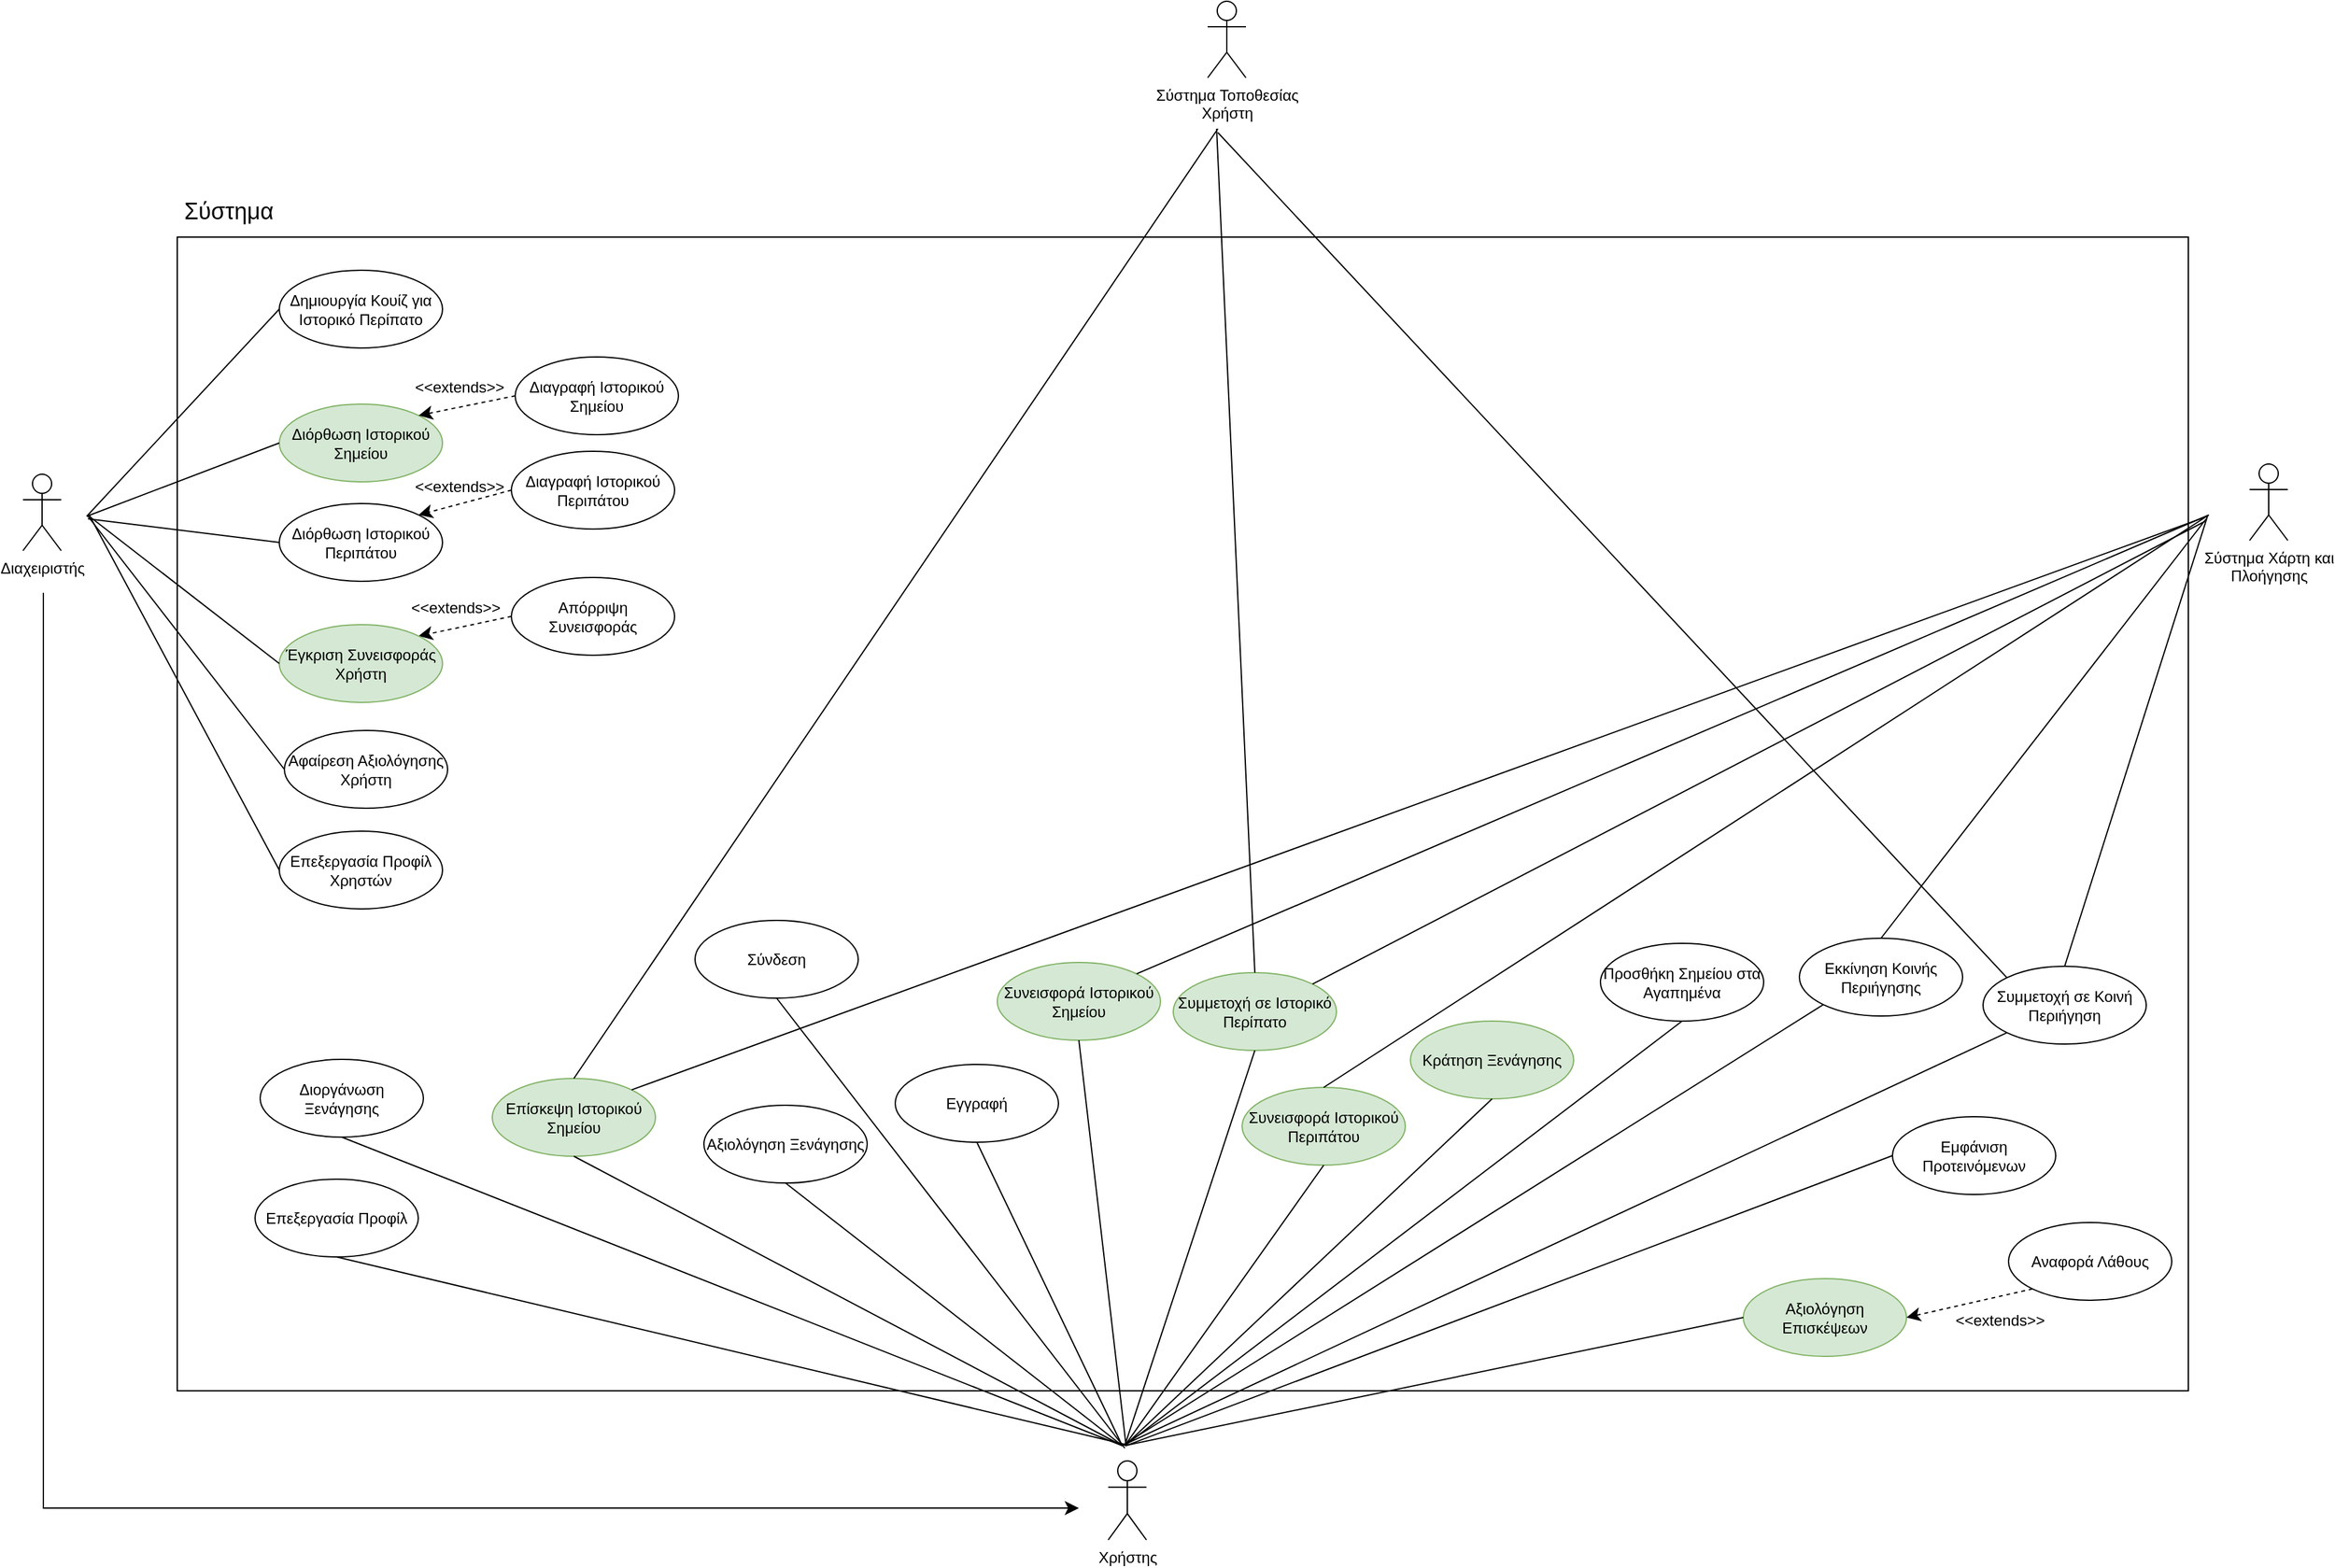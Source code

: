 <mxfile version="24.4.4" type="device">
  <diagram name="Page-1" id="uMqA1R6x-6Gs1QEI-oIA">
    <mxGraphModel dx="1800" dy="1599" grid="0" gridSize="10" guides="1" tooltips="1" connect="1" arrows="1" fold="1" page="0" pageScale="1" pageWidth="827" pageHeight="1169" math="0" shadow="0">
      <root>
        <mxCell id="0" />
        <mxCell id="1" parent="0" />
        <mxCell id="FWMYH-VB2yFF3loCDDfO-70" value="" style="rounded=0;whiteSpace=wrap;html=1;fillColor=none;" parent="1" vertex="1">
          <mxGeometry x="-171" y="-266" width="1577" height="905" as="geometry" />
        </mxCell>
        <mxCell id="FWMYH-VB2yFF3loCDDfO-71" value="Δημιουργία Κουίζ για&lt;br&gt;Ιστορικό Περίπατο" style="ellipse;whiteSpace=wrap;html=1;" parent="1" vertex="1">
          <mxGeometry x="-91" y="-240" width="128" height="61" as="geometry" />
        </mxCell>
        <mxCell id="FWMYH-VB2yFF3loCDDfO-72" value="Διαχειριστής" style="shape=umlActor;verticalLabelPosition=bottom;verticalAlign=top;html=1;outlineConnect=0;" parent="1" vertex="1">
          <mxGeometry x="-292" y="-80" width="30" height="60" as="geometry" />
        </mxCell>
        <mxCell id="FWMYH-VB2yFF3loCDDfO-73" value="Χρήστης" style="shape=umlActor;verticalLabelPosition=bottom;verticalAlign=top;html=1;outlineConnect=0;" parent="1" vertex="1">
          <mxGeometry x="559" y="694" width="30" height="62" as="geometry" />
        </mxCell>
        <mxCell id="FWMYH-VB2yFF3loCDDfO-74" value="Σύστημα Χάρτη και &lt;br&gt;Πλοήγησης" style="shape=umlActor;verticalLabelPosition=bottom;verticalAlign=top;html=1;outlineConnect=0;" parent="1" vertex="1">
          <mxGeometry x="1454" y="-88" width="30" height="60" as="geometry" />
        </mxCell>
        <mxCell id="FWMYH-VB2yFF3loCDDfO-75" value="Διόρθωση Ιστορικού Σημείου" style="ellipse;whiteSpace=wrap;html=1;fillColor=#d5e8d4;strokeColor=#82b366;" parent="1" vertex="1">
          <mxGeometry x="-91" y="-135" width="128" height="61" as="geometry" />
        </mxCell>
        <mxCell id="FWMYH-VB2yFF3loCDDfO-76" value="Διαγραφή Ιστορικού Σημείου" style="ellipse;whiteSpace=wrap;html=1;" parent="1" vertex="1">
          <mxGeometry x="94" y="-172" width="128" height="61" as="geometry" />
        </mxCell>
        <mxCell id="FWMYH-VB2yFF3loCDDfO-77" style="edgeStyle=none;curved=1;rounded=0;orthogonalLoop=1;jettySize=auto;html=1;exitX=0;exitY=0.5;exitDx=0;exitDy=0;entryX=1;entryY=0;entryDx=0;entryDy=0;fontSize=12;startSize=8;endSize=8;dashed=1;" parent="1" source="FWMYH-VB2yFF3loCDDfO-78" target="FWMYH-VB2yFF3loCDDfO-80" edge="1">
          <mxGeometry relative="1" as="geometry" />
        </mxCell>
        <mxCell id="FWMYH-VB2yFF3loCDDfO-78" value="Απόρριψη Συνεισφοράς" style="ellipse;whiteSpace=wrap;html=1;" parent="1" vertex="1">
          <mxGeometry x="91" y="1" width="128" height="61" as="geometry" />
        </mxCell>
        <mxCell id="FWMYH-VB2yFF3loCDDfO-80" value="Έγκριση Συνεισφοράς Χρήστη" style="ellipse;whiteSpace=wrap;html=1;fillColor=#d5e8d4;strokeColor=#82b366;" parent="1" vertex="1">
          <mxGeometry x="-91" y="38" width="128" height="61" as="geometry" />
        </mxCell>
        <mxCell id="FWMYH-VB2yFF3loCDDfO-81" value="Αφαίρεση Αξιολόγησης Χρήστη" style="ellipse;whiteSpace=wrap;html=1;" parent="1" vertex="1">
          <mxGeometry x="-87" y="121" width="128" height="61" as="geometry" />
        </mxCell>
        <mxCell id="FWMYH-VB2yFF3loCDDfO-82" value="Επεξεργασία Προφίλ Χρηστών" style="ellipse;whiteSpace=wrap;html=1;" parent="1" vertex="1">
          <mxGeometry x="-91" y="200" width="128" height="61" as="geometry" />
        </mxCell>
        <mxCell id="FWMYH-VB2yFF3loCDDfO-83" value="" style="endArrow=none;html=1;rounded=0;fontSize=12;startSize=8;endSize=8;curved=1;entryX=0;entryY=0.5;entryDx=0;entryDy=0;" parent="1" target="FWMYH-VB2yFF3loCDDfO-71" edge="1">
          <mxGeometry width="50" height="50" relative="1" as="geometry">
            <mxPoint x="-242" y="-47" as="sourcePoint" />
            <mxPoint x="-115" y="-108" as="targetPoint" />
          </mxGeometry>
        </mxCell>
        <mxCell id="FWMYH-VB2yFF3loCDDfO-84" value="" style="endArrow=none;html=1;rounded=0;fontSize=12;startSize=8;endSize=8;curved=1;entryX=0;entryY=0.5;entryDx=0;entryDy=0;" parent="1" target="FWMYH-VB2yFF3loCDDfO-75" edge="1">
          <mxGeometry width="50" height="50" relative="1" as="geometry">
            <mxPoint x="-242" y="-47" as="sourcePoint" />
            <mxPoint x="-115" y="-108" as="targetPoint" />
          </mxGeometry>
        </mxCell>
        <mxCell id="FWMYH-VB2yFF3loCDDfO-85" value="" style="endArrow=none;html=1;rounded=0;fontSize=12;startSize=8;endSize=8;curved=1;entryX=0;entryY=0.5;entryDx=0;entryDy=0;" parent="1" target="FWMYH-VB2yFF3loCDDfO-81" edge="1">
          <mxGeometry width="50" height="50" relative="1" as="geometry">
            <mxPoint x="-241" y="-47" as="sourcePoint" />
            <mxPoint x="-230" y="92" as="targetPoint" />
          </mxGeometry>
        </mxCell>
        <mxCell id="FWMYH-VB2yFF3loCDDfO-86" value="" style="endArrow=none;html=1;rounded=0;fontSize=12;startSize=8;endSize=8;curved=1;entryX=0.5;entryY=1;entryDx=0;entryDy=0;" parent="1" target="FWMYH-VB2yFF3loCDDfO-93" edge="1">
          <mxGeometry width="50" height="50" relative="1" as="geometry">
            <mxPoint x="570" y="682" as="sourcePoint" />
            <mxPoint x="-148" y="374" as="targetPoint" />
          </mxGeometry>
        </mxCell>
        <mxCell id="FWMYH-VB2yFF3loCDDfO-87" value="" style="endArrow=none;html=1;rounded=0;fontSize=12;startSize=8;endSize=8;curved=1;entryX=0;entryY=0.5;entryDx=0;entryDy=0;" parent="1" target="FWMYH-VB2yFF3loCDDfO-80" edge="1">
          <mxGeometry width="50" height="50" relative="1" as="geometry">
            <mxPoint x="-240" y="-47" as="sourcePoint" />
            <mxPoint x="-139" y="40" as="targetPoint" />
          </mxGeometry>
        </mxCell>
        <mxCell id="FWMYH-VB2yFF3loCDDfO-88" value="" style="endArrow=none;html=1;rounded=0;fontSize=12;startSize=8;endSize=8;curved=1;entryX=0;entryY=0.5;entryDx=0;entryDy=0;" parent="1" target="FWMYH-VB2yFF3loCDDfO-82" edge="1">
          <mxGeometry width="50" height="50" relative="1" as="geometry">
            <mxPoint x="-240" y="-48" as="sourcePoint" />
            <mxPoint x="-117" y="192" as="targetPoint" />
          </mxGeometry>
        </mxCell>
        <mxCell id="FWMYH-VB2yFF3loCDDfO-89" style="edgeStyle=none;curved=1;rounded=0;orthogonalLoop=1;jettySize=auto;html=1;exitX=0;exitY=0.5;exitDx=0;exitDy=0;entryX=1;entryY=0;entryDx=0;entryDy=0;fontSize=12;startSize=8;endSize=8;dashed=1;" parent="1" source="FWMYH-VB2yFF3loCDDfO-76" target="FWMYH-VB2yFF3loCDDfO-75" edge="1">
          <mxGeometry relative="1" as="geometry">
            <mxPoint x="89" y="-103" as="sourcePoint" />
            <mxPoint x="25" y="-69" as="targetPoint" />
          </mxGeometry>
        </mxCell>
        <mxCell id="FWMYH-VB2yFF3loCDDfO-91" value="&lt;font style=&quot;font-size: 12px;&quot;&gt;&amp;lt;&amp;lt;&lt;font style=&quot;font-size: 12px;&quot;&gt;extends&amp;gt;&amp;gt;&lt;/font&gt;&lt;/font&gt;" style="text;html=1;align=center;verticalAlign=middle;resizable=0;points=[];autosize=1;strokeColor=none;fillColor=none;fontSize=16;" parent="1" vertex="1">
          <mxGeometry x="3" y="7" width="88" height="31" as="geometry" />
        </mxCell>
        <mxCell id="FWMYH-VB2yFF3loCDDfO-92" value="&lt;font style=&quot;font-size: 12px;&quot;&gt;&amp;lt;&amp;lt;&lt;font style=&quot;font-size: 12px;&quot;&gt;extends&amp;gt;&amp;gt;&lt;/font&gt;&lt;/font&gt;" style="text;html=1;align=center;verticalAlign=middle;resizable=0;points=[];autosize=1;strokeColor=none;fillColor=none;fontSize=16;" parent="1" vertex="1">
          <mxGeometry x="6" y="-166" width="88" height="31" as="geometry" />
        </mxCell>
        <mxCell id="FWMYH-VB2yFF3loCDDfO-93" value="Διοργάνωση Ξενάγησης" style="ellipse;whiteSpace=wrap;html=1;" parent="1" vertex="1">
          <mxGeometry x="-106" y="379" width="128" height="61" as="geometry" />
        </mxCell>
        <mxCell id="FWMYH-VB2yFF3loCDDfO-94" value="Επεξεργασία Προφίλ" style="ellipse;whiteSpace=wrap;html=1;" parent="1" vertex="1">
          <mxGeometry x="-110" y="473" width="128" height="61" as="geometry" />
        </mxCell>
        <mxCell id="FWMYH-VB2yFF3loCDDfO-95" value="Επίσκεψη Ιστορικού Σημείου" style="ellipse;whiteSpace=wrap;html=1;fillColor=#d5e8d4;strokeColor=#82b366;" parent="1" vertex="1">
          <mxGeometry x="76" y="394" width="128" height="61" as="geometry" />
        </mxCell>
        <mxCell id="FWMYH-VB2yFF3loCDDfO-97" value="Σύνδεση" style="ellipse;whiteSpace=wrap;html=1;" parent="1" vertex="1">
          <mxGeometry x="235" y="270" width="128" height="61" as="geometry" />
        </mxCell>
        <mxCell id="FWMYH-VB2yFF3loCDDfO-98" value="Αξιολόγηση Ξενάγησης" style="ellipse;whiteSpace=wrap;html=1;" parent="1" vertex="1">
          <mxGeometry x="242" y="415" width="128" height="61" as="geometry" />
        </mxCell>
        <mxCell id="FWMYH-VB2yFF3loCDDfO-99" value="Συνεισφορά Ιστορικού Σημείου" style="ellipse;whiteSpace=wrap;html=1;fillColor=#d5e8d4;strokeColor=#82b366;" parent="1" vertex="1">
          <mxGeometry x="472" y="303" width="128" height="61" as="geometry" />
        </mxCell>
        <mxCell id="FWMYH-VB2yFF3loCDDfO-100" value="Συμμετοχή σε Ιστορικό Περίπατο" style="ellipse;whiteSpace=wrap;html=1;fillColor=#d5e8d4;strokeColor=#82b366;" parent="1" vertex="1">
          <mxGeometry x="610" y="311" width="128" height="61" as="geometry" />
        </mxCell>
        <mxCell id="FWMYH-VB2yFF3loCDDfO-101" value="Συνεισφορά Ιστορικού Περιπάτου" style="ellipse;whiteSpace=wrap;html=1;fillColor=#d5e8d4;strokeColor=#82b366;" parent="1" vertex="1">
          <mxGeometry x="664" y="401" width="128" height="61" as="geometry" />
        </mxCell>
        <mxCell id="FWMYH-VB2yFF3loCDDfO-102" value="Κράτηση Ξενάγησης" style="ellipse;whiteSpace=wrap;html=1;fillColor=#d5e8d4;strokeColor=#82b366;" parent="1" vertex="1">
          <mxGeometry x="796" y="349" width="128" height="61" as="geometry" />
        </mxCell>
        <mxCell id="FWMYH-VB2yFF3loCDDfO-108" value="Προσθήκη Σημείου στα Αγαπημένα" style="ellipse;whiteSpace=wrap;html=1;" parent="1" vertex="1">
          <mxGeometry x="945" y="288" width="128" height="61" as="geometry" />
        </mxCell>
        <mxCell id="FWMYH-VB2yFF3loCDDfO-109" value="Εκκίνηση Κοινής Περιήγησης" style="ellipse;whiteSpace=wrap;html=1;" parent="1" vertex="1">
          <mxGeometry x="1101" y="284" width="128" height="61" as="geometry" />
        </mxCell>
        <mxCell id="FWMYH-VB2yFF3loCDDfO-110" value="Συμμετοχή σε Κοινή Περιήγηση" style="ellipse;whiteSpace=wrap;html=1;" parent="1" vertex="1">
          <mxGeometry x="1245" y="306" width="128" height="61" as="geometry" />
        </mxCell>
        <mxCell id="FWMYH-VB2yFF3loCDDfO-111" value="Αξιολόγηση Επισκέψεων" style="ellipse;whiteSpace=wrap;html=1;fillColor=#d5e8d4;strokeColor=#82b366;" parent="1" vertex="1">
          <mxGeometry x="1057" y="551" width="128" height="61" as="geometry" />
        </mxCell>
        <mxCell id="FWMYH-VB2yFF3loCDDfO-112" value="" style="endArrow=none;html=1;rounded=0;fontSize=12;startSize=8;endSize=8;curved=1;entryX=0.5;entryY=1;entryDx=0;entryDy=0;" parent="1" target="FWMYH-VB2yFF3loCDDfO-95" edge="1">
          <mxGeometry width="50" height="50" relative="1" as="geometry">
            <mxPoint x="570" y="682" as="sourcePoint" />
            <mxPoint x="443" y="541" as="targetPoint" />
          </mxGeometry>
        </mxCell>
        <mxCell id="FWMYH-VB2yFF3loCDDfO-113" value="" style="endArrow=none;html=1;rounded=0;fontSize=12;startSize=8;endSize=8;curved=1;entryX=0.5;entryY=1;entryDx=0;entryDy=0;" parent="1" target="FWMYH-VB2yFF3loCDDfO-98" edge="1">
          <mxGeometry width="50" height="50" relative="1" as="geometry">
            <mxPoint x="570" y="682" as="sourcePoint" />
            <mxPoint x="443" y="543" as="targetPoint" />
          </mxGeometry>
        </mxCell>
        <mxCell id="FWMYH-VB2yFF3loCDDfO-114" value="" style="endArrow=none;html=1;rounded=0;fontSize=12;startSize=8;endSize=8;curved=1;entryX=0.5;entryY=1;entryDx=0;entryDy=0;" parent="1" target="FWMYH-VB2yFF3loCDDfO-97" edge="1">
          <mxGeometry width="50" height="50" relative="1" as="geometry">
            <mxPoint x="572" y="684" as="sourcePoint" />
            <mxPoint x="871.373" y="495.998" as="targetPoint" />
          </mxGeometry>
        </mxCell>
        <mxCell id="FWMYH-VB2yFF3loCDDfO-115" value="" style="endArrow=none;html=1;rounded=0;fontSize=12;startSize=8;endSize=8;curved=1;entryX=0.5;entryY=1;entryDx=0;entryDy=0;" parent="1" target="FWMYH-VB2yFF3loCDDfO-100" edge="1">
          <mxGeometry width="50" height="50" relative="1" as="geometry">
            <mxPoint x="572" y="682" as="sourcePoint" />
            <mxPoint x="445" y="543" as="targetPoint" />
          </mxGeometry>
        </mxCell>
        <mxCell id="FWMYH-VB2yFF3loCDDfO-116" value="" style="endArrow=none;html=1;rounded=0;fontSize=12;startSize=8;endSize=8;curved=1;entryX=0.5;entryY=1;entryDx=0;entryDy=0;" parent="1" target="FWMYH-VB2yFF3loCDDfO-94" edge="1">
          <mxGeometry width="50" height="50" relative="1" as="geometry">
            <mxPoint x="572" y="681" as="sourcePoint" />
            <mxPoint x="443" y="541" as="targetPoint" />
          </mxGeometry>
        </mxCell>
        <mxCell id="FWMYH-VB2yFF3loCDDfO-117" value="" style="endArrow=none;html=1;rounded=0;fontSize=12;startSize=8;endSize=8;curved=1;entryX=0.5;entryY=1;entryDx=0;entryDy=0;" parent="1" target="FWMYH-VB2yFF3loCDDfO-102" edge="1">
          <mxGeometry width="50" height="50" relative="1" as="geometry">
            <mxPoint x="572" y="682" as="sourcePoint" />
            <mxPoint x="753" y="549" as="targetPoint" />
          </mxGeometry>
        </mxCell>
        <mxCell id="FWMYH-VB2yFF3loCDDfO-119" value="" style="endArrow=none;html=1;rounded=0;fontSize=12;startSize=8;endSize=8;curved=1;entryX=0;entryY=1;entryDx=0;entryDy=0;" parent="1" target="FWMYH-VB2yFF3loCDDfO-110" edge="1">
          <mxGeometry width="50" height="50" relative="1" as="geometry">
            <mxPoint x="570" y="682" as="sourcePoint" />
            <mxPoint x="1250" y="405" as="targetPoint" />
          </mxGeometry>
        </mxCell>
        <mxCell id="FWMYH-VB2yFF3loCDDfO-120" value="" style="endArrow=none;html=1;rounded=0;fontSize=12;startSize=8;endSize=8;curved=1;entryX=0.5;entryY=1;entryDx=0;entryDy=0;" parent="1" target="FWMYH-VB2yFF3loCDDfO-108" edge="1">
          <mxGeometry width="50" height="50" relative="1" as="geometry">
            <mxPoint x="572" y="682" as="sourcePoint" />
            <mxPoint x="897" y="591" as="targetPoint" />
          </mxGeometry>
        </mxCell>
        <mxCell id="FWMYH-VB2yFF3loCDDfO-121" value="" style="endArrow=none;html=1;rounded=0;fontSize=12;startSize=8;endSize=8;curved=1;entryX=0.5;entryY=1;entryDx=0;entryDy=0;" parent="1" target="FWMYH-VB2yFF3loCDDfO-101" edge="1">
          <mxGeometry width="50" height="50" relative="1" as="geometry">
            <mxPoint x="572" y="682" as="sourcePoint" />
            <mxPoint x="743" y="340" as="targetPoint" />
          </mxGeometry>
        </mxCell>
        <mxCell id="FWMYH-VB2yFF3loCDDfO-122" value="" style="endArrow=none;html=1;rounded=0;fontSize=12;startSize=8;endSize=8;curved=1;entryX=0;entryY=0.5;entryDx=0;entryDy=0;" parent="1" target="FWMYH-VB2yFF3loCDDfO-111" edge="1">
          <mxGeometry width="50" height="50" relative="1" as="geometry">
            <mxPoint x="572" y="682" as="sourcePoint" />
            <mxPoint x="1146" y="568" as="targetPoint" />
          </mxGeometry>
        </mxCell>
        <mxCell id="FWMYH-VB2yFF3loCDDfO-123" value="" style="endArrow=none;html=1;rounded=0;fontSize=12;startSize=8;endSize=8;curved=1;exitX=0.5;exitY=1;exitDx=0;exitDy=0;" parent="1" source="FWMYH-VB2yFF3loCDDfO-99" edge="1">
          <mxGeometry width="50" height="50" relative="1" as="geometry">
            <mxPoint x="632" y="374" as="sourcePoint" />
            <mxPoint x="573" y="682" as="targetPoint" />
          </mxGeometry>
        </mxCell>
        <mxCell id="FWMYH-VB2yFF3loCDDfO-124" value="" style="endArrow=none;html=1;rounded=0;fontSize=12;startSize=8;endSize=8;curved=1;entryX=0;entryY=1;entryDx=0;entryDy=0;" parent="1" target="FWMYH-VB2yFF3loCDDfO-109" edge="1">
          <mxGeometry width="50" height="50" relative="1" as="geometry">
            <mxPoint x="570" y="682" as="sourcePoint" />
            <mxPoint x="963" y="695" as="targetPoint" />
          </mxGeometry>
        </mxCell>
        <mxCell id="FWMYH-VB2yFF3loCDDfO-125" value="" style="endArrow=none;html=1;rounded=0;fontSize=12;startSize=8;endSize=8;curved=1;exitX=1;exitY=0;exitDx=0;exitDy=0;" parent="1" source="FWMYH-VB2yFF3loCDDfO-95" edge="1">
          <mxGeometry width="50" height="50" relative="1" as="geometry">
            <mxPoint x="301" y="99" as="sourcePoint" />
            <mxPoint x="1421" y="-47" as="targetPoint" />
          </mxGeometry>
        </mxCell>
        <mxCell id="FWMYH-VB2yFF3loCDDfO-126" value="" style="endArrow=none;html=1;rounded=0;fontSize=12;startSize=8;endSize=8;curved=1;exitX=0.5;exitY=0;exitDx=0;exitDy=0;" parent="1" source="FWMYH-VB2yFF3loCDDfO-101" edge="1">
          <mxGeometry width="50" height="50" relative="1" as="geometry">
            <mxPoint x="655" y="-67" as="sourcePoint" />
            <mxPoint x="1422" y="-48" as="targetPoint" />
          </mxGeometry>
        </mxCell>
        <mxCell id="FWMYH-VB2yFF3loCDDfO-127" value="" style="endArrow=none;html=1;rounded=0;fontSize=12;startSize=8;endSize=8;curved=1;exitX=1;exitY=0;exitDx=0;exitDy=0;" parent="1" source="FWMYH-VB2yFF3loCDDfO-99" edge="1">
          <mxGeometry width="50" height="50" relative="1" as="geometry">
            <mxPoint x="895" y="-5" as="sourcePoint" />
            <mxPoint x="1422" y="-48" as="targetPoint" />
          </mxGeometry>
        </mxCell>
        <mxCell id="FWMYH-VB2yFF3loCDDfO-128" value="" style="endArrow=none;html=1;rounded=0;fontSize=12;startSize=8;endSize=8;curved=1;entryX=0.5;entryY=0;entryDx=0;entryDy=0;" parent="1" target="FWMYH-VB2yFF3loCDDfO-110" edge="1">
          <mxGeometry width="50" height="50" relative="1" as="geometry">
            <mxPoint x="1421" y="-47" as="sourcePoint" />
            <mxPoint x="559" y="-145" as="targetPoint" />
          </mxGeometry>
        </mxCell>
        <mxCell id="FWMYH-VB2yFF3loCDDfO-129" value="" style="endArrow=none;html=1;rounded=0;fontSize=12;startSize=8;endSize=8;curved=1;entryX=0.5;entryY=0;entryDx=0;entryDy=0;" parent="1" target="FWMYH-VB2yFF3loCDDfO-109" edge="1">
          <mxGeometry width="50" height="50" relative="1" as="geometry">
            <mxPoint x="1420" y="-45" as="sourcePoint" />
            <mxPoint x="1463" y="230" as="targetPoint" />
          </mxGeometry>
        </mxCell>
        <mxCell id="FWMYH-VB2yFF3loCDDfO-132" value="&lt;font style=&quot;font-size: 18px;&quot;&gt;Σύστημα&lt;/font&gt;" style="text;html=1;align=center;verticalAlign=middle;resizable=0;points=[];autosize=1;strokeColor=none;fillColor=none;fontSize=16;" parent="1" vertex="1">
          <mxGeometry x="-175" y="-303" width="88" height="34" as="geometry" />
        </mxCell>
        <mxCell id="FWMYH-VB2yFF3loCDDfO-133" value="" style="edgeStyle=segmentEdgeStyle;endArrow=classic;html=1;curved=0;rounded=0;endSize=8;startSize=8;fontSize=12;" parent="1" edge="1">
          <mxGeometry width="50" height="50" relative="1" as="geometry">
            <mxPoint x="-276" y="13" as="sourcePoint" />
            <mxPoint x="536" y="731" as="targetPoint" />
            <Array as="points">
              <mxPoint x="-276" y="731" />
            </Array>
          </mxGeometry>
        </mxCell>
        <mxCell id="FWMYH-VB2yFF3loCDDfO-139" value="Διόρθωση Ιστορικού Περιπάτου" style="ellipse;whiteSpace=wrap;html=1;" parent="1" vertex="1">
          <mxGeometry x="-91" y="-57" width="128" height="61" as="geometry" />
        </mxCell>
        <mxCell id="FWMYH-VB2yFF3loCDDfO-142" style="edgeStyle=none;curved=1;rounded=0;orthogonalLoop=1;jettySize=auto;html=1;exitX=0;exitY=0.5;exitDx=0;exitDy=0;fontSize=12;startSize=8;endSize=8;entryX=1;entryY=0;entryDx=0;entryDy=0;dashed=1;" parent="1" source="FWMYH-VB2yFF3loCDDfO-140" target="FWMYH-VB2yFF3loCDDfO-139" edge="1">
          <mxGeometry relative="1" as="geometry" />
        </mxCell>
        <mxCell id="FWMYH-VB2yFF3loCDDfO-140" value="Διαγραφή Ιστορικού Περιπάτου" style="ellipse;whiteSpace=wrap;html=1;" parent="1" vertex="1">
          <mxGeometry x="91" y="-98" width="128" height="61" as="geometry" />
        </mxCell>
        <mxCell id="FWMYH-VB2yFF3loCDDfO-143" value="&lt;font style=&quot;font-size: 12px;&quot;&gt;&amp;lt;&amp;lt;&lt;font style=&quot;font-size: 12px;&quot;&gt;extends&amp;gt;&amp;gt;&lt;/font&gt;&lt;/font&gt;" style="text;html=1;align=center;verticalAlign=middle;resizable=0;points=[];autosize=1;strokeColor=none;fillColor=none;fontSize=16;" parent="1" vertex="1">
          <mxGeometry x="6" y="-88" width="88" height="31" as="geometry" />
        </mxCell>
        <mxCell id="FWMYH-VB2yFF3loCDDfO-144" value="Εγγραφή" style="ellipse;whiteSpace=wrap;html=1;" parent="1" vertex="1">
          <mxGeometry x="392" y="383" width="128" height="61" as="geometry" />
        </mxCell>
        <mxCell id="FWMYH-VB2yFF3loCDDfO-145" value="" style="endArrow=none;html=1;rounded=0;fontSize=12;startSize=8;endSize=8;curved=1;entryX=0.5;entryY=1;entryDx=0;entryDy=0;" parent="1" target="FWMYH-VB2yFF3loCDDfO-144" edge="1">
          <mxGeometry width="50" height="50" relative="1" as="geometry">
            <mxPoint x="570" y="682" as="sourcePoint" />
            <mxPoint x="522" y="281" as="targetPoint" />
          </mxGeometry>
        </mxCell>
        <mxCell id="FWMYH-VB2yFF3loCDDfO-149" value="" style="endArrow=none;html=1;rounded=0;fontSize=12;startSize=8;endSize=8;curved=1;entryX=0;entryY=0.5;entryDx=0;entryDy=0;" parent="1" target="FWMYH-VB2yFF3loCDDfO-139" edge="1">
          <mxGeometry width="50" height="50" relative="1" as="geometry">
            <mxPoint x="-241" y="-45" as="sourcePoint" />
            <mxPoint x="-81" y="-94" as="targetPoint" />
          </mxGeometry>
        </mxCell>
        <mxCell id="TPXdwGZAqaj-iqxkzzhD-2" style="edgeStyle=none;curved=1;rounded=0;orthogonalLoop=1;jettySize=auto;html=1;exitX=0;exitY=1;exitDx=0;exitDy=0;entryX=1;entryY=0.5;entryDx=0;entryDy=0;fontSize=12;startSize=8;endSize=8;dashed=1;" parent="1" source="TPXdwGZAqaj-iqxkzzhD-1" target="FWMYH-VB2yFF3loCDDfO-111" edge="1">
          <mxGeometry relative="1" as="geometry" />
        </mxCell>
        <mxCell id="TPXdwGZAqaj-iqxkzzhD-1" value="Αναφορά Λάθους" style="ellipse;whiteSpace=wrap;html=1;" parent="1" vertex="1">
          <mxGeometry x="1265" y="507" width="128" height="61" as="geometry" />
        </mxCell>
        <mxCell id="TPXdwGZAqaj-iqxkzzhD-3" value="&lt;font style=&quot;font-size: 12px;&quot;&gt;&amp;lt;&amp;lt;&lt;font style=&quot;font-size: 12px;&quot;&gt;extends&amp;gt;&amp;gt;&lt;/font&gt;&lt;/font&gt;" style="text;html=1;align=center;verticalAlign=middle;resizable=0;points=[];autosize=1;strokeColor=none;fillColor=none;fontSize=16;" parent="1" vertex="1">
          <mxGeometry x="1214" y="566" width="88" height="31" as="geometry" />
        </mxCell>
        <mxCell id="TPXdwGZAqaj-iqxkzzhD-4" value="Εμφάνιση Προτεινόμενων" style="ellipse;whiteSpace=wrap;html=1;" parent="1" vertex="1">
          <mxGeometry x="1174" y="424" width="128" height="61" as="geometry" />
        </mxCell>
        <mxCell id="TPXdwGZAqaj-iqxkzzhD-5" value="" style="endArrow=none;html=1;rounded=0;fontSize=12;startSize=8;endSize=8;curved=1;entryX=0;entryY=0.5;entryDx=0;entryDy=0;" parent="1" target="TPXdwGZAqaj-iqxkzzhD-4" edge="1">
          <mxGeometry width="50" height="50" relative="1" as="geometry">
            <mxPoint x="573" y="682" as="sourcePoint" />
            <mxPoint x="1260" y="659" as="targetPoint" />
          </mxGeometry>
        </mxCell>
        <mxCell id="zdd4kkIPliwTq13WHVDS-3" value="Σύστημα Τοποθεσίας&lt;br&gt;Χρήστη" style="shape=umlActor;verticalLabelPosition=bottom;verticalAlign=top;html=1;outlineConnect=0;" vertex="1" parent="1">
          <mxGeometry x="637" y="-451" width="30" height="60" as="geometry" />
        </mxCell>
        <mxCell id="zdd4kkIPliwTq13WHVDS-4" value="" style="endArrow=none;html=1;rounded=0;fontSize=12;startSize=8;endSize=8;curved=1;exitX=0.5;exitY=0;exitDx=0;exitDy=0;" edge="1" parent="1" source="FWMYH-VB2yFF3loCDDfO-95">
          <mxGeometry width="50" height="50" relative="1" as="geometry">
            <mxPoint x="500" y="-311" as="sourcePoint" />
            <mxPoint x="645" y="-351" as="targetPoint" />
          </mxGeometry>
        </mxCell>
        <mxCell id="zdd4kkIPliwTq13WHVDS-5" value="" style="endArrow=none;html=1;rounded=0;fontSize=12;startSize=8;endSize=8;curved=1;exitX=0.5;exitY=0;exitDx=0;exitDy=0;" edge="1" parent="1" source="FWMYH-VB2yFF3loCDDfO-100">
          <mxGeometry width="50" height="50" relative="1" as="geometry">
            <mxPoint x="804" y="72" as="sourcePoint" />
            <mxPoint x="644" y="-351" as="targetPoint" />
          </mxGeometry>
        </mxCell>
        <mxCell id="zdd4kkIPliwTq13WHVDS-6" value="" style="endArrow=none;html=1;rounded=0;fontSize=12;startSize=8;endSize=8;curved=1;exitX=1;exitY=0;exitDx=0;exitDy=0;" edge="1" parent="1" source="FWMYH-VB2yFF3loCDDfO-100">
          <mxGeometry width="50" height="50" relative="1" as="geometry">
            <mxPoint x="910" y="7" as="sourcePoint" />
            <mxPoint x="1419" y="-43" as="targetPoint" />
          </mxGeometry>
        </mxCell>
        <mxCell id="zdd4kkIPliwTq13WHVDS-7" value="" style="endArrow=none;html=1;rounded=0;fontSize=12;startSize=8;endSize=8;curved=1;exitX=0;exitY=0;exitDx=0;exitDy=0;" edge="1" parent="1" source="FWMYH-VB2yFF3loCDDfO-110">
          <mxGeometry width="50" height="50" relative="1" as="geometry">
            <mxPoint x="831" y="-19" as="sourcePoint" />
            <mxPoint x="645" y="-348" as="targetPoint" />
          </mxGeometry>
        </mxCell>
      </root>
    </mxGraphModel>
  </diagram>
</mxfile>

